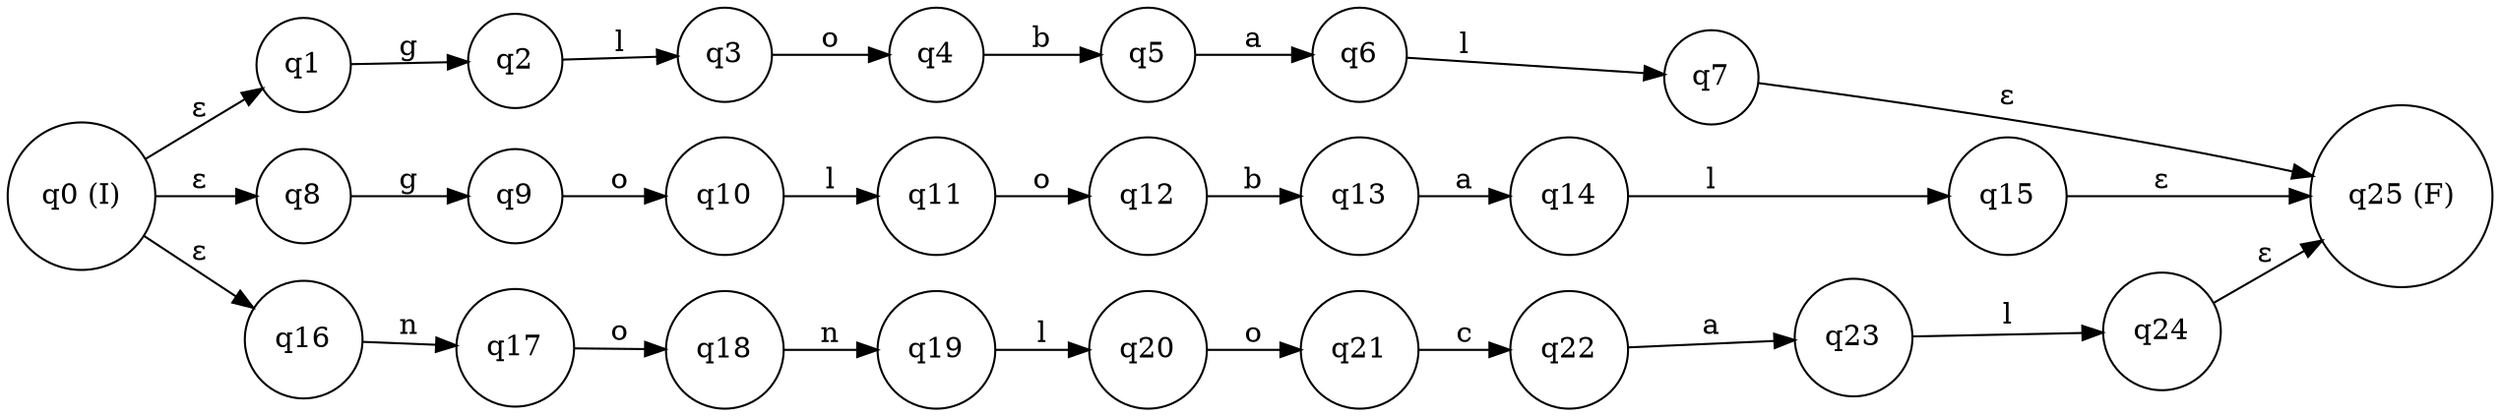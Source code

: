 digraph finite_state_machine {
rankdir=LR;
node [shape = circle];
q0 [label="q0 (I)"];
q1 [label="q1"];
q2 [label="q2"];
q3 [label="q3"];
q4 [label="q4"];
q5 [label="q5"];
q6 [label="q6"];
q7 [label="q7"];
q8 [label="q8"];
q9 [label="q9"];
q10 [label="q10"];
q11 [label="q11"];
q12 [label="q12"];
q13 [label="q13"];
q14 [label="q14"];
q15 [label="q15"];
q16 [label="q16"];
q17 [label="q17"];
q18 [label="q18"];
q19 [label="q19"];
q20 [label="q20"];
q21 [label="q21"];
q22 [label="q22"];
q23 [label="q23"];
q24 [label="q24"];
q25 [label="q25 (F)"];
q0 -> q1 [label="ε"];
q1 -> q2 [label="g"];
q2 -> q3 [label="l"];
q3 -> q4 [label="o"];
q4 -> q5 [label="b"];
q5 -> q6 [label="a"];
q6 -> q7 [label="l"];
q0 -> q8 [label="ε"];
q8 -> q9 [label="g"];
q9 -> q10 [label="o"];
q10 -> q11 [label="l"];
q11 -> q12 [label="o"];
q12 -> q13 [label="b"];
q13 -> q14 [label="a"];
q14 -> q15 [label="l"];
q0 -> q16 [label="ε"];
q16 -> q17 [label="n"];
q17 -> q18 [label="o"];
q18 -> q19 [label="n"];
q19 -> q20 [label="l"];
q20 -> q21 [label="o"];
q21 -> q22 [label="c"];
q22 -> q23 [label="a"];
q23 -> q24 [label="l"];
q7 -> q25 [label="ε"];
q15 -> q25 [label="ε"];
q24 -> q25 [label="ε"];
}